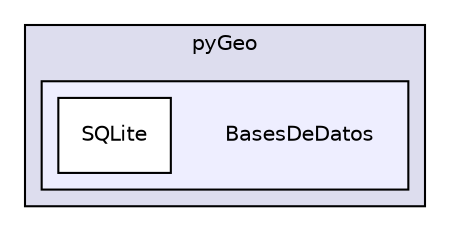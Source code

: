 digraph "/home/toni/Dropbox/pyGeo/BasesDeDatos" {
  compound=true
  node [ fontsize="10", fontname="Helvetica"];
  edge [ labelfontsize="10", labelfontname="Helvetica"];
  subgraph clusterdir_e2627865121f9a1fcbd3858eeb7187ed {
    graph [ bgcolor="#ddddee", pencolor="black", label="pyGeo" fontname="Helvetica", fontsize="10", URL="dir_e2627865121f9a1fcbd3858eeb7187ed.html"]
  subgraph clusterdir_d1f7c693b0d68a89043c4a936e56d15c {
    graph [ bgcolor="#eeeeff", pencolor="black", label="" URL="dir_d1f7c693b0d68a89043c4a936e56d15c.html"];
    dir_d1f7c693b0d68a89043c4a936e56d15c [shape=plaintext label="BasesDeDatos"];
    dir_ca4e8c578842e445289733ff641d09cf [shape=box label="SQLite" color="black" fillcolor="white" style="filled" URL="dir_ca4e8c578842e445289733ff641d09cf.html"];
  }
  }
}
